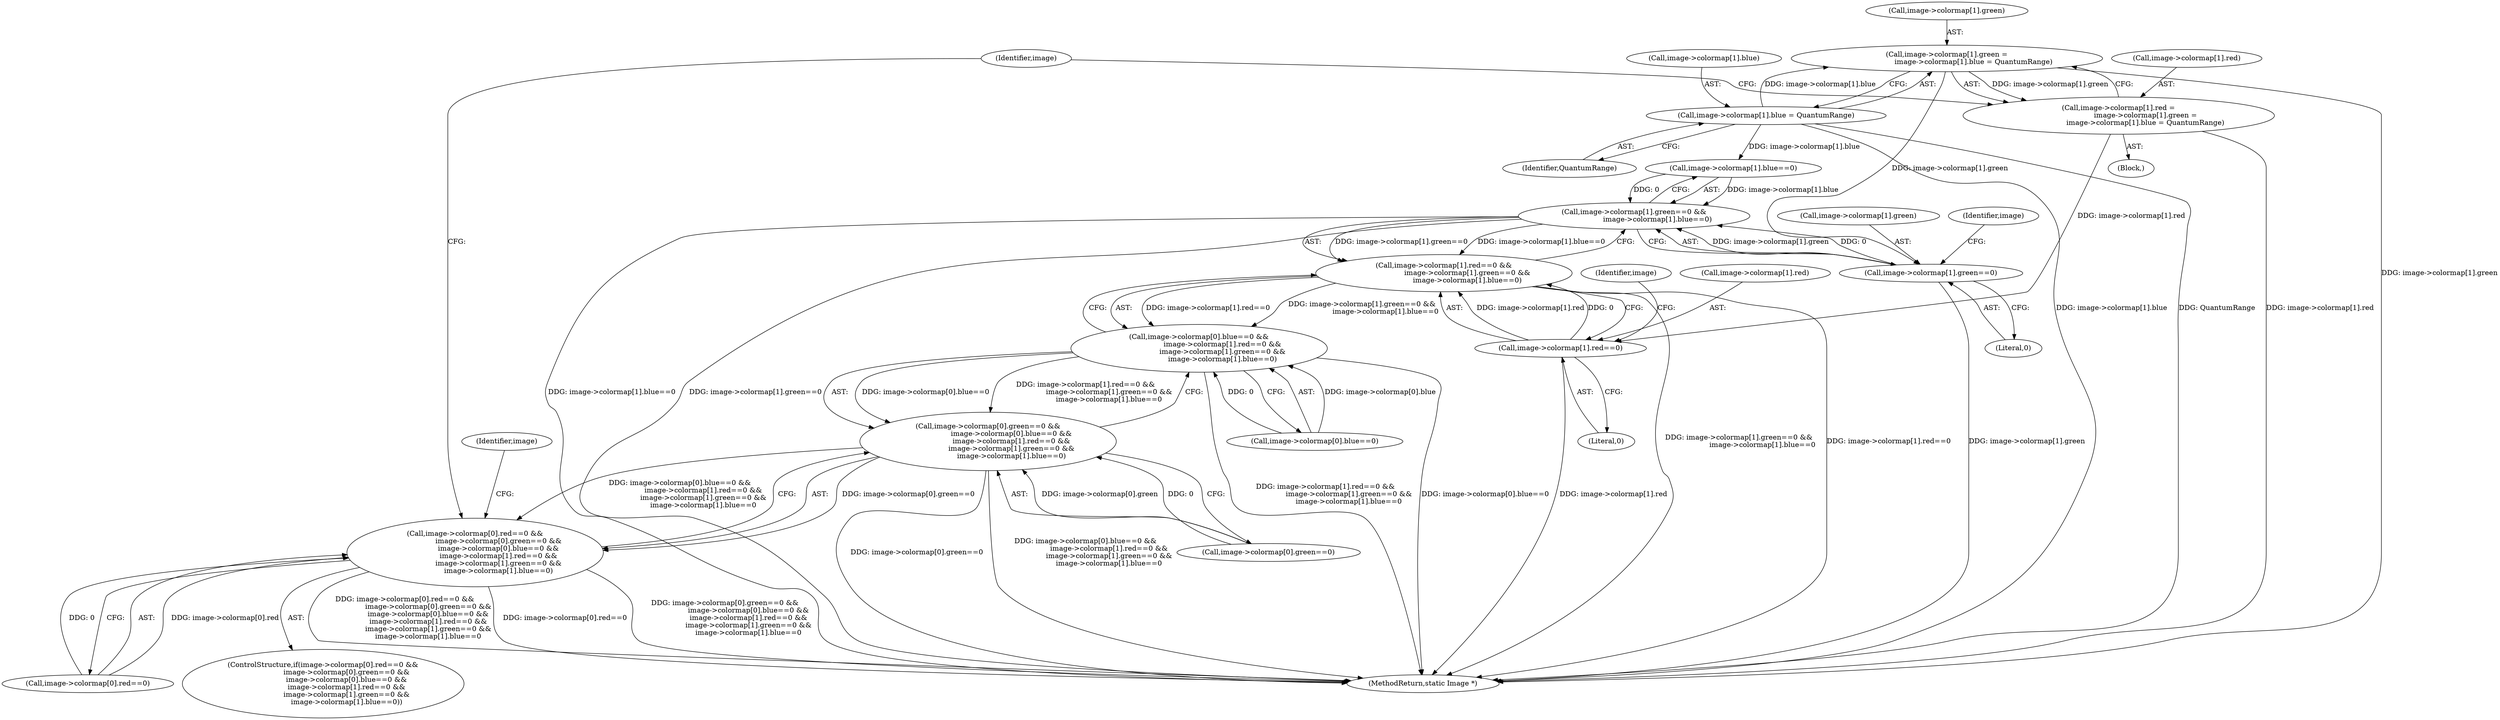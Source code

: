 digraph "0_ImageMagick_fc43974d34318c834fbf78570ca1a3764ed8c7d7@array" {
"1001007" [label="(Call,image->colormap[1].green =\n                        image->colormap[1].blue = QuantumRange)"];
"1001015" [label="(Call,image->colormap[1].blue = QuantumRange)"];
"1000980" [label="(Call,image->colormap[1].green==0)"];
"1000979" [label="(Call,image->colormap[1].green==0 &&\n                     image->colormap[1].blue==0)"];
"1000969" [label="(Call,image->colormap[1].red==0 &&\n                     image->colormap[1].green==0 &&\n                     image->colormap[1].blue==0)"];
"1000959" [label="(Call,image->colormap[0].blue==0 &&\n                     image->colormap[1].red==0 &&\n                     image->colormap[1].green==0 &&\n                     image->colormap[1].blue==0)"];
"1000949" [label="(Call,image->colormap[0].green==0 &&\n                     image->colormap[0].blue==0 &&\n                     image->colormap[1].red==0 &&\n                     image->colormap[1].green==0 &&\n                     image->colormap[1].blue==0)"];
"1000939" [label="(Call,image->colormap[0].red==0 &&\n                     image->colormap[0].green==0 &&\n                     image->colormap[0].blue==0 &&\n                     image->colormap[1].red==0 &&\n                     image->colormap[1].green==0 &&\n                     image->colormap[1].blue==0)"];
"1000999" [label="(Call,image->colormap[1].red =\n                        image->colormap[1].green =\n                        image->colormap[1].blue = QuantumRange)"];
"1000970" [label="(Call,image->colormap[1].red==0)"];
"1000960" [label="(Call,image->colormap[0].blue==0)"];
"1001027" [label="(Identifier,image)"];
"1000989" [label="(Call,image->colormap[1].blue==0)"];
"1001003" [label="(Identifier,image)"];
"1001015" [label="(Call,image->colormap[1].blue = QuantumRange)"];
"1001007" [label="(Call,image->colormap[1].green =\n                        image->colormap[1].blue = QuantumRange)"];
"1000949" [label="(Call,image->colormap[0].green==0 &&\n                     image->colormap[0].blue==0 &&\n                     image->colormap[1].red==0 &&\n                     image->colormap[1].green==0 &&\n                     image->colormap[1].blue==0)"];
"1000969" [label="(Call,image->colormap[1].red==0 &&\n                     image->colormap[1].green==0 &&\n                     image->colormap[1].blue==0)"];
"1001000" [label="(Call,image->colormap[1].red)"];
"1001942" [label="(MethodReturn,static Image *)"];
"1000999" [label="(Call,image->colormap[1].red =\n                        image->colormap[1].green =\n                        image->colormap[1].blue = QuantumRange)"];
"1000993" [label="(Identifier,image)"];
"1000980" [label="(Call,image->colormap[1].green==0)"];
"1000939" [label="(Call,image->colormap[0].red==0 &&\n                     image->colormap[0].green==0 &&\n                     image->colormap[0].blue==0 &&\n                     image->colormap[1].red==0 &&\n                     image->colormap[1].green==0 &&\n                     image->colormap[1].blue==0)"];
"1000978" [label="(Literal,0)"];
"1000959" [label="(Call,image->colormap[0].blue==0 &&\n                     image->colormap[1].red==0 &&\n                     image->colormap[1].green==0 &&\n                     image->colormap[1].blue==0)"];
"1001016" [label="(Call,image->colormap[1].blue)"];
"1000979" [label="(Call,image->colormap[1].green==0 &&\n                     image->colormap[1].blue==0)"];
"1001023" [label="(Identifier,QuantumRange)"];
"1000988" [label="(Literal,0)"];
"1001008" [label="(Call,image->colormap[1].green)"];
"1000950" [label="(Call,image->colormap[0].green==0)"];
"1000940" [label="(Call,image->colormap[0].red==0)"];
"1000998" [label="(Block,)"];
"1000984" [label="(Identifier,image)"];
"1000970" [label="(Call,image->colormap[1].red==0)"];
"1000971" [label="(Call,image->colormap[1].red)"];
"1000938" [label="(ControlStructure,if(image->colormap[0].red==0 &&\n                     image->colormap[0].green==0 &&\n                     image->colormap[0].blue==0 &&\n                     image->colormap[1].red==0 &&\n                     image->colormap[1].green==0 &&\n                     image->colormap[1].blue==0))"];
"1000981" [label="(Call,image->colormap[1].green)"];
"1001007" -> "1000999"  [label="AST: "];
"1001007" -> "1001015"  [label="CFG: "];
"1001008" -> "1001007"  [label="AST: "];
"1001015" -> "1001007"  [label="AST: "];
"1000999" -> "1001007"  [label="CFG: "];
"1001007" -> "1001942"  [label="DDG: image->colormap[1].green"];
"1001007" -> "1000980"  [label="DDG: image->colormap[1].green"];
"1001007" -> "1000999"  [label="DDG: image->colormap[1].green"];
"1001015" -> "1001007"  [label="DDG: image->colormap[1].blue"];
"1001015" -> "1001023"  [label="CFG: "];
"1001016" -> "1001015"  [label="AST: "];
"1001023" -> "1001015"  [label="AST: "];
"1001015" -> "1001942"  [label="DDG: image->colormap[1].blue"];
"1001015" -> "1001942"  [label="DDG: QuantumRange"];
"1001015" -> "1000989"  [label="DDG: image->colormap[1].blue"];
"1000980" -> "1000979"  [label="AST: "];
"1000980" -> "1000988"  [label="CFG: "];
"1000981" -> "1000980"  [label="AST: "];
"1000988" -> "1000980"  [label="AST: "];
"1000993" -> "1000980"  [label="CFG: "];
"1000979" -> "1000980"  [label="CFG: "];
"1000980" -> "1001942"  [label="DDG: image->colormap[1].green"];
"1000980" -> "1000979"  [label="DDG: image->colormap[1].green"];
"1000980" -> "1000979"  [label="DDG: 0"];
"1000979" -> "1000969"  [label="AST: "];
"1000979" -> "1000989"  [label="CFG: "];
"1000989" -> "1000979"  [label="AST: "];
"1000969" -> "1000979"  [label="CFG: "];
"1000979" -> "1001942"  [label="DDG: image->colormap[1].blue==0"];
"1000979" -> "1001942"  [label="DDG: image->colormap[1].green==0"];
"1000979" -> "1000969"  [label="DDG: image->colormap[1].green==0"];
"1000979" -> "1000969"  [label="DDG: image->colormap[1].blue==0"];
"1000989" -> "1000979"  [label="DDG: image->colormap[1].blue"];
"1000989" -> "1000979"  [label="DDG: 0"];
"1000969" -> "1000959"  [label="AST: "];
"1000969" -> "1000970"  [label="CFG: "];
"1000970" -> "1000969"  [label="AST: "];
"1000959" -> "1000969"  [label="CFG: "];
"1000969" -> "1001942"  [label="DDG: image->colormap[1].green==0 &&\n                     image->colormap[1].blue==0"];
"1000969" -> "1001942"  [label="DDG: image->colormap[1].red==0"];
"1000969" -> "1000959"  [label="DDG: image->colormap[1].red==0"];
"1000969" -> "1000959"  [label="DDG: image->colormap[1].green==0 &&\n                     image->colormap[1].blue==0"];
"1000970" -> "1000969"  [label="DDG: image->colormap[1].red"];
"1000970" -> "1000969"  [label="DDG: 0"];
"1000959" -> "1000949"  [label="AST: "];
"1000959" -> "1000960"  [label="CFG: "];
"1000960" -> "1000959"  [label="AST: "];
"1000949" -> "1000959"  [label="CFG: "];
"1000959" -> "1001942"  [label="DDG: image->colormap[1].red==0 &&\n                     image->colormap[1].green==0 &&\n                     image->colormap[1].blue==0"];
"1000959" -> "1001942"  [label="DDG: image->colormap[0].blue==0"];
"1000959" -> "1000949"  [label="DDG: image->colormap[0].blue==0"];
"1000959" -> "1000949"  [label="DDG: image->colormap[1].red==0 &&\n                     image->colormap[1].green==0 &&\n                     image->colormap[1].blue==0"];
"1000960" -> "1000959"  [label="DDG: image->colormap[0].blue"];
"1000960" -> "1000959"  [label="DDG: 0"];
"1000949" -> "1000939"  [label="AST: "];
"1000949" -> "1000950"  [label="CFG: "];
"1000950" -> "1000949"  [label="AST: "];
"1000939" -> "1000949"  [label="CFG: "];
"1000949" -> "1001942"  [label="DDG: image->colormap[0].green==0"];
"1000949" -> "1001942"  [label="DDG: image->colormap[0].blue==0 &&\n                     image->colormap[1].red==0 &&\n                     image->colormap[1].green==0 &&\n                     image->colormap[1].blue==0"];
"1000949" -> "1000939"  [label="DDG: image->colormap[0].green==0"];
"1000949" -> "1000939"  [label="DDG: image->colormap[0].blue==0 &&\n                     image->colormap[1].red==0 &&\n                     image->colormap[1].green==0 &&\n                     image->colormap[1].blue==0"];
"1000950" -> "1000949"  [label="DDG: image->colormap[0].green"];
"1000950" -> "1000949"  [label="DDG: 0"];
"1000939" -> "1000938"  [label="AST: "];
"1000939" -> "1000940"  [label="CFG: "];
"1000940" -> "1000939"  [label="AST: "];
"1001003" -> "1000939"  [label="CFG: "];
"1001027" -> "1000939"  [label="CFG: "];
"1000939" -> "1001942"  [label="DDG: image->colormap[0].red==0 &&\n                     image->colormap[0].green==0 &&\n                     image->colormap[0].blue==0 &&\n                     image->colormap[1].red==0 &&\n                     image->colormap[1].green==0 &&\n                     image->colormap[1].blue==0"];
"1000939" -> "1001942"  [label="DDG: image->colormap[0].red==0"];
"1000939" -> "1001942"  [label="DDG: image->colormap[0].green==0 &&\n                     image->colormap[0].blue==0 &&\n                     image->colormap[1].red==0 &&\n                     image->colormap[1].green==0 &&\n                     image->colormap[1].blue==0"];
"1000940" -> "1000939"  [label="DDG: image->colormap[0].red"];
"1000940" -> "1000939"  [label="DDG: 0"];
"1000999" -> "1000998"  [label="AST: "];
"1001000" -> "1000999"  [label="AST: "];
"1001027" -> "1000999"  [label="CFG: "];
"1000999" -> "1001942"  [label="DDG: image->colormap[1].red"];
"1000999" -> "1000970"  [label="DDG: image->colormap[1].red"];
"1000970" -> "1000978"  [label="CFG: "];
"1000971" -> "1000970"  [label="AST: "];
"1000978" -> "1000970"  [label="AST: "];
"1000984" -> "1000970"  [label="CFG: "];
"1000970" -> "1001942"  [label="DDG: image->colormap[1].red"];
}
